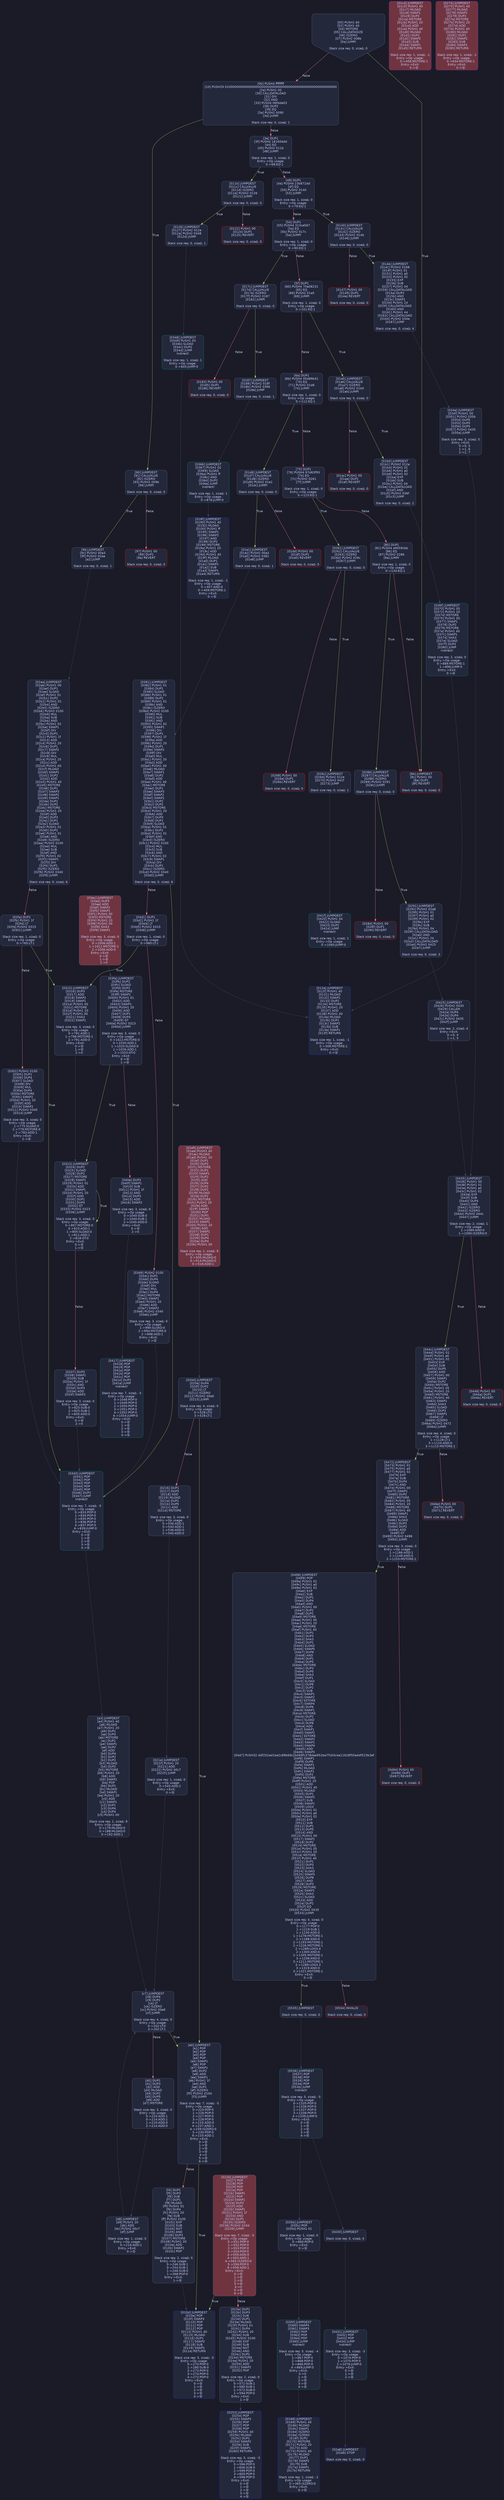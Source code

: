 digraph G {
    node [shape=box, style="filled, rounded", color="#565f89", fontcolor="#c0caf5", fontname="Helvetica", fillcolor="#24283b"];
    edge [color="#414868", fontcolor="#c0caf5", fontname="Helvetica"];
    bgcolor="#1a1b26";
    0 [ label = "[00] PUSH1 60
[02] PUSH1 40
[04] MSTORE
[05] CALLDATASIZE
[06] ISZERO
[07] PUSH2 008b
[0a] JUMPI

Stack size req: 0, sizeΔ: 0
" shape = invhouse]
    1 [ label = "[0b] PUSH4 ffffffff
[10] PUSH29 0100000000000000000000000000000000000000000000000000000000
[2e] PUSH1 00
[30] CALLDATALOAD
[31] DIV
[32] AND
[33] PUSH4 06fdde03
[38] DUP2
[39] EQ
[3a] PUSH2 0090
[3d] JUMPI

Stack size req: 0, sizeΔ: 1
"]
    2 [ label = "[3e] DUP1
[3f] PUSH4 18160ddd
[44] EQ
[45] PUSH2 011b
[48] JUMPI

Stack size req: 1, sizeΔ: 0
Entry->Op usage:
	0->68:EQ:1
"]
    3 [ label = "[49] DUP1
[4a] PUSH4 23b872dd
[4f] EQ
[50] PUSH2 0140
[53] JUMPI

Stack size req: 1, sizeΔ: 0
Entry->Op usage:
	0->79:EQ:1
"]
    4 [ label = "[54] DUP1
[55] PUSH4 313ce567
[5a] EQ
[5b] PUSH2 017c
[5e] JUMPI

Stack size req: 1, sizeΔ: 0
Entry->Op usage:
	0->90:EQ:1
"]
    5 [ label = "[5f] DUP1
[60] PUSH4 70a08231
[65] EQ
[66] PUSH2 01a5
[69] JUMPI

Stack size req: 1, sizeΔ: 0
Entry->Op usage:
	0->101:EQ:1
"]
    6 [ label = "[6a] DUP1
[6b] PUSH4 95d89b41
[70] EQ
[71] PUSH2 01d6
[74] JUMPI

Stack size req: 1, sizeΔ: 0
Entry->Op usage:
	0->112:EQ:1
"]
    7 [ label = "[75] DUP1
[76] PUSH4 97d63f93
[7b] EQ
[7c] PUSH2 0261
[7f] JUMPI

Stack size req: 1, sizeΔ: 0
Entry->Op usage:
	0->123:EQ:1
"]
    8 [ label = "[80] DUP1
[81] PUSH4 a9059cbb
[86] EQ
[87] PUSH2 0286
[8a] JUMPI

Stack size req: 1, sizeΔ: 0
Entry->Op usage:
	0->134:EQ:1
"]
    9 [ label = "[8b] JUMPDEST
[8c] PUSH1 00
[8e] DUP1
[8f] REVERT

Stack size req: 0, sizeΔ: 0
" color = "red"]
    10 [ label = "[90] JUMPDEST
[91] CALLVALUE
[92] ISZERO
[93] PUSH2 009b
[96] JUMPI

Stack size req: 0, sizeΔ: 0
"]
    11 [ label = "[97] PUSH1 00
[99] DUP1
[9a] REVERT

Stack size req: 0, sizeΔ: 0
" color = "red"]
    12 [ label = "[9b] JUMPDEST
[9c] PUSH2 00a3
[9f] PUSH2 02aa
[a2] JUMP

Stack size req: 0, sizeΔ: 1
"]
    13 [ label = "[a3] JUMPDEST
[a4] PUSH1 40
[a6] MLOAD
[a7] PUSH1 20
[a9] DUP1
[aa] DUP3
[ab] MSTORE
[ac] DUP2
[ad] SWAP1
[ae] DUP2
[af] ADD
[b0] DUP4
[b1] DUP2
[b2] DUP2
[b3] MLOAD
[b4] DUP2
[b5] MSTORE
[b6] PUSH1 20
[b8] ADD
[b9] SWAP2
[ba] POP
[bb] DUP1
[bc] MLOAD
[bd] SWAP1
[be] PUSH1 20
[c0] ADD
[c1] SWAP1
[c2] DUP1
[c3] DUP4
[c4] DUP4
[c5] PUSH1 00

Stack size req: 1, sizeΔ: 9
Entry->Op usage:
	0->179:MLOAD:0
	0->188:MLOAD:0
	0->192:ADD:1
"]
    14 [ label = "[c7] JUMPDEST
[c8] DUP4
[c9] DUP2
[ca] LT
[cb] ISZERO
[cc] PUSH2 00e0
[cf] JUMPI

Stack size req: 4, sizeΔ: 0
Entry->Op usage:
	0->202:LT:0
	3->202:LT:1
"]
    15 [ label = "[d0] DUP1
[d1] DUP3
[d2] ADD
[d3] MLOAD
[d4] DUP2
[d5] DUP5
[d6] ADD
[d7] MSTORE

Stack size req: 3, sizeΔ: 0
Entry->Op usage:
	0->210:ADD:1
	0->214:ADD:1
	1->210:ADD:0
	2->214:ADD:0
"]
    16 [ label = "[d8] JUMPDEST
[d9] PUSH1 20
[db] ADD
[dc] PUSH2 00c7
[df] JUMP

Stack size req: 1, sizeΔ: 0
Entry->Op usage:
	0->219:ADD:1
Entry->Exit:
	0->😵
"]
    17 [ label = "[e0] JUMPDEST
[e1] POP
[e2] POP
[e3] POP
[e4] POP
[e5] SWAP1
[e6] POP
[e7] SWAP1
[e8] DUP2
[e9] ADD
[ea] SWAP1
[eb] PUSH1 1f
[ed] AND
[ee] DUP1
[ef] ISZERO
[f0] PUSH2 010d
[f3] JUMPI

Stack size req: 7, sizeΔ: -5
Entry->Op usage:
	0->225:POP:0
	1->226:POP:0
	2->227:POP:0
	3->228:POP:0
	4->233:ADD:0
	4->237:AND:1
	4->239:ISZERO:0
	5->230:POP:0
	6->233:ADD:1
Entry->Exit:
	0->😵
	1->😵
	2->😵
	3->😵
	4->0
	5->😵
	6->😵
"]
    18 [ label = "[f4] DUP1
[f5] DUP3
[f6] SUB
[f7] DUP1
[f8] MLOAD
[f9] PUSH1 01
[fb] DUP4
[fc] PUSH1 20
[fe] SUB
[ff] PUSH2 0100
[0102] EXP
[0103] SUB
[0104] NOT
[0105] AND
[0106] DUP2
[0107] MSTORE
[0108] PUSH1 20
[010a] ADD
[010b] SWAP2
[010c] POP

Stack size req: 2, sizeΔ: 0
Entry->Op usage:
	0->246:SUB:1
	0->254:SUB:1
	1->246:SUB:0
	1->268:POP:0
Entry->Exit:
	1->😵
"]
    19 [ label = "[010d] JUMPDEST
[010e] POP
[010f] SWAP3
[0110] POP
[0111] POP
[0112] POP
[0113] PUSH1 40
[0115] MLOAD
[0116] DUP1
[0117] SWAP2
[0118] SUB
[0119] SWAP1
[011a] RETURN

Stack size req: 5, sizeΔ: -5
Entry->Op usage:
	0->270:POP:0
	1->280:SUB:0
	2->273:POP:0
	3->274:POP:0
	4->272:POP:0
Entry->Exit:
	0->😵
	1->😵
	2->😵
	3->😵
	4->😵
" color = "darkblue"]
    20 [ label = "[011b] JUMPDEST
[011c] CALLVALUE
[011d] ISZERO
[011e] PUSH2 0126
[0121] JUMPI

Stack size req: 0, sizeΔ: 0
"]
    21 [ label = "[0122] PUSH1 00
[0124] DUP1
[0125] REVERT

Stack size req: 0, sizeΔ: 0
" color = "red"]
    22 [ label = "[0126] JUMPDEST
[0127] PUSH2 012e
[012a] PUSH2 0348
[012d] JUMP

Stack size req: 0, sizeΔ: 1
"]
    23 [ label = "[012e] JUMPDEST
[012f] PUSH1 40
[0131] MLOAD
[0132] SWAP1
[0133] DUP2
[0134] MSTORE
[0135] PUSH1 20
[0137] ADD
[0138] PUSH1 40
[013a] MLOAD
[013b] DUP1
[013c] SWAP2
[013d] SUB
[013e] SWAP1
[013f] RETURN

Stack size req: 1, sizeΔ: -1
Entry->Op usage:
	0->308:MSTORE:1
Entry->Exit:
	0->😵
" color = "darkblue"]
    24 [ label = "[0140] JUMPDEST
[0141] CALLVALUE
[0142] ISZERO
[0143] PUSH2 014b
[0146] JUMPI

Stack size req: 0, sizeΔ: 0
"]
    25 [ label = "[0147] PUSH1 00
[0149] DUP1
[014a] REVERT

Stack size req: 0, sizeΔ: 0
" color = "red"]
    26 [ label = "[014b] JUMPDEST
[014c] PUSH2 0168
[014f] PUSH1 01
[0151] PUSH1 a0
[0153] PUSH1 02
[0155] EXP
[0156] SUB
[0157] PUSH1 04
[0159] CALLDATALOAD
[015a] DUP2
[015b] AND
[015c] SWAP1
[015d] PUSH1 24
[015f] CALLDATALOAD
[0160] AND
[0161] PUSH1 44
[0163] CALLDATALOAD
[0164] PUSH2 034e
[0167] JUMP

Stack size req: 0, sizeΔ: 4
"]
    27 [ label = "[0168] JUMPDEST
[0169] PUSH1 40
[016b] MLOAD
[016c] SWAP1
[016d] ISZERO
[016e] ISZERO
[016f] DUP2
[0170] MSTORE
[0171] PUSH1 20
[0173] ADD
[0174] PUSH1 40
[0176] MLOAD
[0177] DUP1
[0178] SWAP2
[0179] SUB
[017a] SWAP1
[017b] RETURN

Stack size req: 1, sizeΔ: -1
Entry->Op usage:
	0->365:ISZERO:0
Entry->Exit:
	0->😵
" color = "darkblue"]
    28 [ label = "[017c] JUMPDEST
[017d] CALLVALUE
[017e] ISZERO
[017f] PUSH2 0187
[0182] JUMPI

Stack size req: 0, sizeΔ: 0
"]
    29 [ label = "[0183] PUSH1 00
[0185] DUP1
[0186] REVERT

Stack size req: 0, sizeΔ: 0
" color = "red"]
    30 [ label = "[0187] JUMPDEST
[0188] PUSH2 018f
[018b] PUSH2 0366
[018e] JUMP

Stack size req: 0, sizeΔ: 1
"]
    31 [ label = "[018f] JUMPDEST
[0190] PUSH1 40
[0192] MLOAD
[0193] PUSH1 ff
[0195] SWAP1
[0196] SWAP2
[0197] AND
[0198] DUP2
[0199] MSTORE
[019a] PUSH1 20
[019c] ADD
[019d] PUSH1 40
[019f] MLOAD
[01a0] DUP1
[01a1] SWAP2
[01a2] SUB
[01a3] SWAP1
[01a4] RETURN

Stack size req: 1, sizeΔ: -1
Entry->Op usage:
	0->407:AND:0
	0->409:MSTORE:1
Entry->Exit:
	0->😵
" color = "darkblue"]
    32 [ label = "[01a5] JUMPDEST
[01a6] CALLVALUE
[01a7] ISZERO
[01a8] PUSH2 01b0
[01ab] JUMPI

Stack size req: 0, sizeΔ: 0
"]
    33 [ label = "[01ac] PUSH1 00
[01ae] DUP1
[01af] REVERT

Stack size req: 0, sizeΔ: 0
" color = "red"]
    34 [ label = "[01b0] JUMPDEST
[01b1] PUSH2 012e
[01b4] PUSH1 01
[01b6] PUSH1 a0
[01b8] PUSH1 02
[01ba] EXP
[01bb] SUB
[01bc] PUSH1 04
[01be] CALLDATALOAD
[01bf] AND
[01c0] PUSH2 036f
[01c3] JUMP

Stack size req: 0, sizeΔ: 2
"]
    35 [ label = "[01c4] JUMPDEST
[01c5] PUSH1 40
[01c7] MLOAD
[01c8] SWAP1
[01c9] DUP2
[01ca] MSTORE
[01cb] PUSH1 20
[01cd] ADD
[01ce] PUSH1 40
[01d0] MLOAD
[01d1] DUP1
[01d2] SWAP2
[01d3] SUB
[01d4] SWAP1
[01d5] RETURN

Stack size req: 1, sizeΔ: -1
Entry->Op usage:
	0->458:MSTORE:1
Entry->Exit:
	0->😵
" color = "darkblue" fillcolor = "#703440"]
    36 [ label = "[01d6] JUMPDEST
[01d7] CALLVALUE
[01d8] ISZERO
[01d9] PUSH2 01e1
[01dc] JUMPI

Stack size req: 0, sizeΔ: 0
"]
    37 [ label = "[01dd] PUSH1 00
[01df] DUP1
[01e0] REVERT

Stack size req: 0, sizeΔ: 0
" color = "red"]
    38 [ label = "[01e1] JUMPDEST
[01e2] PUSH2 00a3
[01e5] PUSH2 0381
[01e8] JUMP

Stack size req: 0, sizeΔ: 1
"]
    39 [ label = "[01e9] JUMPDEST
[01ea] PUSH1 40
[01ec] MLOAD
[01ed] PUSH1 20
[01ef] DUP1
[01f0] DUP3
[01f1] MSTORE
[01f2] DUP2
[01f3] SWAP1
[01f4] DUP2
[01f5] ADD
[01f6] DUP4
[01f7] DUP2
[01f8] DUP2
[01f9] MLOAD
[01fa] DUP2
[01fb] MSTORE
[01fc] PUSH1 20
[01fe] ADD
[01ff] SWAP2
[0200] POP
[0201] DUP1
[0202] MLOAD
[0203] SWAP1
[0204] PUSH1 20
[0206] ADD
[0207] SWAP1
[0208] DUP1
[0209] DUP4
[020a] DUP4
[020b] PUSH1 00

Stack size req: 1, sizeΔ: 9
Entry->Op usage:
	0->505:MLOAD:0
	0->514:MLOAD:0
	0->518:ADD:1
" fillcolor = "#703440"]
    40 [ label = "[020d] JUMPDEST
[020e] DUP4
[020f] DUP2
[0210] LT
[0211] ISZERO
[0212] PUSH2 00e0
[0215] JUMPI

Stack size req: 4, sizeΔ: 0
Entry->Op usage:
	0->528:LT:0
	3->528:LT:1
"]
    41 [ label = "[0216] DUP1
[0217] DUP3
[0218] ADD
[0219] MLOAD
[021a] DUP2
[021b] DUP5
[021c] ADD
[021d] MSTORE

Stack size req: 3, sizeΔ: 0
Entry->Op usage:
	0->536:ADD:1
	0->540:ADD:1
	1->536:ADD:0
	2->540:ADD:0
"]
    42 [ label = "[021e] JUMPDEST
[021f] PUSH1 20
[0221] ADD
[0222] PUSH2 00c7
[0225] JUMP

Stack size req: 1, sizeΔ: 0
Entry->Op usage:
	0->545:ADD:1
Entry->Exit:
	0->😵
"]
    43 [ label = "[0226] JUMPDEST
[0227] POP
[0228] POP
[0229] POP
[022a] POP
[022b] SWAP1
[022c] POP
[022d] SWAP1
[022e] DUP2
[022f] ADD
[0230] SWAP1
[0231] PUSH1 1f
[0233] AND
[0234] DUP1
[0235] ISZERO
[0236] PUSH2 010d
[0239] JUMPI

Stack size req: 7, sizeΔ: -5
Entry->Op usage:
	0->551:POP:0
	1->552:POP:0
	2->553:POP:0
	3->554:POP:0
	4->559:ADD:0
	4->563:AND:1
	4->565:ISZERO:0
	5->556:POP:0
	6->559:ADD:1
Entry->Exit:
	0->😵
	1->😵
	2->😵
	3->😵
	4->0
	5->😵
	6->😵
" fillcolor = "#703440"]
    44 [ label = "[023a] DUP1
[023b] DUP3
[023c] SUB
[023d] DUP1
[023e] MLOAD
[023f] PUSH1 01
[0241] DUP4
[0242] PUSH1 20
[0244] SUB
[0245] PUSH2 0100
[0248] EXP
[0249] SUB
[024a] NOT
[024b] AND
[024c] DUP2
[024d] MSTORE
[024e] PUSH1 20
[0250] ADD
[0251] SWAP2
[0252] POP

Stack size req: 2, sizeΔ: 0
Entry->Op usage:
	0->572:SUB:1
	0->580:SUB:1
	1->572:SUB:0
	1->594:POP:0
Entry->Exit:
	1->😵
"]
    45 [ label = "[0253] JUMPDEST
[0254] POP
[0255] SWAP3
[0256] POP
[0257] POP
[0258] POP
[0259] PUSH1 40
[025b] MLOAD
[025c] DUP1
[025d] SWAP2
[025e] SUB
[025f] SWAP1
[0260] RETURN

Stack size req: 5, sizeΔ: -5
Entry->Op usage:
	0->596:POP:0
	1->606:SUB:0
	2->599:POP:0
	3->600:POP:0
	4->598:POP:0
Entry->Exit:
	0->😵
	1->😵
	2->😵
	3->😵
	4->😵
" color = "darkblue"]
    46 [ label = "[0261] JUMPDEST
[0262] CALLVALUE
[0263] ISZERO
[0264] PUSH2 026c
[0267] JUMPI

Stack size req: 0, sizeΔ: 0
"]
    47 [ label = "[0268] PUSH1 00
[026a] DUP1
[026b] REVERT

Stack size req: 0, sizeΔ: 0
" color = "red"]
    48 [ label = "[026c] JUMPDEST
[026d] PUSH2 012e
[0270] PUSH2 041f
[0273] JUMP

Stack size req: 0, sizeΔ: 1
"]
    49 [ label = "[0274] JUMPDEST
[0275] PUSH1 40
[0277] MLOAD
[0278] SWAP1
[0279] DUP2
[027a] MSTORE
[027b] PUSH1 20
[027d] ADD
[027e] PUSH1 40
[0280] MLOAD
[0281] DUP1
[0282] SWAP2
[0283] SUB
[0284] SWAP1
[0285] RETURN

Stack size req: 1, sizeΔ: -1
Entry->Op usage:
	0->634:MSTORE:1
Entry->Exit:
	0->😵
" color = "darkblue" fillcolor = "#703440"]
    50 [ label = "[0286] JUMPDEST
[0287] CALLVALUE
[0288] ISZERO
[0289] PUSH2 0291
[028c] JUMPI

Stack size req: 0, sizeΔ: 0
"]
    51 [ label = "[028d] PUSH1 00
[028f] DUP1
[0290] REVERT

Stack size req: 0, sizeΔ: 0
" color = "red"]
    52 [ label = "[0291] JUMPDEST
[0292] PUSH2 02a8
[0295] PUSH1 01
[0297] PUSH1 a0
[0299] PUSH1 02
[029b] EXP
[029c] SUB
[029d] PUSH1 04
[029f] CALLDATALOAD
[02a0] AND
[02a1] PUSH1 24
[02a3] CALLDATALOAD
[02a4] PUSH2 0425
[02a7] JUMP

Stack size req: 0, sizeΔ: 3
"]
    53 [ label = "[02a8] JUMPDEST
[02a9] STOP

Stack size req: 0, sizeΔ: 0
" color = "darkblue"]
    54 [ label = "[02aa] JUMPDEST
[02ab] PUSH1 00
[02ad] DUP1
[02ae] SLOAD
[02af] PUSH1 01
[02b1] DUP2
[02b2] PUSH1 01
[02b4] AND
[02b5] ISZERO
[02b6] PUSH2 0100
[02b9] MUL
[02ba] SUB
[02bb] AND
[02bc] PUSH1 02
[02be] SWAP1
[02bf] DIV
[02c0] DUP1
[02c1] PUSH1 1f
[02c3] ADD
[02c4] PUSH1 20
[02c6] DUP1
[02c7] SWAP2
[02c8] DIV
[02c9] MUL
[02ca] PUSH1 20
[02cc] ADD
[02cd] PUSH1 40
[02cf] MLOAD
[02d0] SWAP1
[02d1] DUP2
[02d2] ADD
[02d3] PUSH1 40
[02d5] MSTORE
[02d6] DUP1
[02d7] SWAP3
[02d8] SWAP2
[02d9] SWAP1
[02da] DUP2
[02db] DUP2
[02dc] MSTORE
[02dd] PUSH1 20
[02df] ADD
[02e0] DUP3
[02e1] DUP1
[02e2] SLOAD
[02e3] PUSH1 01
[02e5] DUP2
[02e6] PUSH1 01
[02e8] AND
[02e9] ISZERO
[02ea] PUSH2 0100
[02ed] MUL
[02ee] SUB
[02ef] AND
[02f0] PUSH1 02
[02f2] SWAP1
[02f3] DIV
[02f4] DUP1
[02f5] ISZERO
[02f6] PUSH2 0340
[02f9] JUMPI

Stack size req: 0, sizeΔ: 6
"]
    55 [ label = "[02fa] DUP1
[02fb] PUSH1 1f
[02fd] LT
[02fe] PUSH2 0315
[0301] JUMPI

Stack size req: 1, sizeΔ: 0
Entry->Op usage:
	0->765:LT:1
"]
    56 [ label = "[0302] PUSH2 0100
[0305] DUP1
[0306] DUP4
[0307] SLOAD
[0308] DIV
[0309] MUL
[030a] DUP4
[030b] MSTORE
[030c] SWAP2
[030d] PUSH1 20
[030f] ADD
[0310] SWAP2
[0311] PUSH2 0340
[0314] JUMP

Stack size req: 3, sizeΔ: 0
Entry->Op usage:
	1->775:SLOAD:0
	2->779:MSTORE:0
	2->783:ADD:1
Entry->Exit:
	2->😵
"]
    57 [ label = "[0315] JUMPDEST
[0316] DUP3
[0317] ADD
[0318] SWAP2
[0319] SWAP1
[031a] PUSH1 00
[031c] MSTORE
[031d] PUSH1 20
[031f] PUSH1 00
[0321] SHA3
[0322] SWAP1

Stack size req: 3, sizeΔ: 0
Entry->Op usage:
	0->791:ADD:1
	1->796:MSTORE:1
	2->791:ADD:0
Entry->Exit:
	0->😵
	1->😵
	2->0
"]
    58 [ label = "[0323] JUMPDEST
[0324] DUP2
[0325] SLOAD
[0326] DUP2
[0327] MSTORE
[0328] SWAP1
[0329] PUSH1 01
[032b] ADD
[032c] SWAP1
[032d] PUSH1 20
[032f] ADD
[0330] DUP1
[0331] DUP4
[0332] GT
[0333] PUSH2 0323
[0336] JUMPI

Stack size req: 3, sizeΔ: 0
Entry->Op usage:
	0->807:MSTORE:0
	0->815:ADD:1
	1->805:SLOAD:0
	1->811:ADD:1
	2->818:GT:0
Entry->Exit:
	0->😵
	1->😵
"]
    59 [ label = "[0337] DUP3
[0338] SWAP1
[0339] SUB
[033a] PUSH1 1f
[033c] AND
[033d] DUP3
[033e] ADD
[033f] SWAP2

Stack size req: 3, sizeΔ: 0
Entry->Op usage:
	0->825:SUB:0
	2->825:SUB:1
	2->830:ADD:0
Entry->Exit:
	0->😵
	2->0
"]
    60 [ label = "[0340] JUMPDEST
[0341] POP
[0342] POP
[0343] POP
[0344] POP
[0345] POP
[0346] DUP2
[0347] JUMP
Indirect!

Stack size req: 7, sizeΔ: -5
Entry->Op usage:
	0->833:POP:0
	1->834:POP:0
	2->835:POP:0
	3->836:POP:0
	4->837:POP:0
	6->839:JUMP:0
Entry->Exit:
	0->😵
	1->😵
	2->😵
	3->😵
	4->😵
" color = "teal"]
    61 [ label = "[0348] JUMPDEST
[0349] PUSH1 03
[034b] SLOAD
[034c] DUP2
[034d] JUMP
Indirect!

Stack size req: 1, sizeΔ: 1
Entry->Op usage:
	0->845:JUMP:0
" color = "teal"]
    62 [ label = "[034e] JUMPDEST
[034f] PUSH1 00
[0351] PUSH2 035b
[0354] DUP5
[0355] DUP5
[0356] DUP5
[0357] PUSH2 0435
[035a] JUMP

Stack size req: 3, sizeΔ: 5
Entry->Exit:
	0->0, 5
	1->1, 6
	2->2, 7
"]
    63 [ label = "[035b] JUMPDEST
[035c] POP
[035d] PUSH1 01

Stack size req: 1, sizeΔ: 0
Entry->Op usage:
	0->860:POP:0
Entry->Exit:
	0->😵
"]
    64 [ label = "[035f] JUMPDEST
[0360] SWAP4
[0361] SWAP3
[0362] POP
[0363] POP
[0364] POP
[0365] JUMP
Indirect!

Stack size req: 5, sizeΔ: -4
Entry->Op usage:
	1->867:POP:0
	2->868:POP:0
	3->866:POP:0
	4->869:JUMP:0
Entry->Exit:
	0->0
	1->😵
	2->😵
	3->😵
	4->😵
" color = "teal"]
    65 [ label = "[0366] JUMPDEST
[0367] PUSH1 02
[0369] SLOAD
[036a] PUSH1 ff
[036c] AND
[036d] DUP2
[036e] JUMP
Indirect!

Stack size req: 1, sizeΔ: 1
Entry->Op usage:
	0->878:JUMP:0
" color = "teal"]
    66 [ label = "[036f] JUMPDEST
[0370] PUSH1 05
[0372] PUSH1 20
[0374] MSTORE
[0375] PUSH1 00
[0377] SWAP1
[0378] DUP2
[0379] MSTORE
[037a] PUSH1 40
[037c] SWAP1
[037d] SHA3
[037e] SLOAD
[037f] DUP2
[0380] JUMP
Indirect!

Stack size req: 2, sizeΔ: 0
Entry->Op usage:
	0->889:MSTORE:1
	1->896:JUMP:0
Entry->Exit:
	0->😵
" color = "teal"]
    67 [ label = "[0381] JUMPDEST
[0382] PUSH1 01
[0384] DUP1
[0385] SLOAD
[0386] PUSH1 01
[0388] DUP2
[0389] PUSH1 01
[038b] AND
[038c] ISZERO
[038d] PUSH2 0100
[0390] MUL
[0391] SUB
[0392] AND
[0393] PUSH1 02
[0395] SWAP1
[0396] DIV
[0397] DUP1
[0398] PUSH1 1f
[039a] ADD
[039b] PUSH1 20
[039d] DUP1
[039e] SWAP2
[039f] DIV
[03a0] MUL
[03a1] PUSH1 20
[03a3] ADD
[03a4] PUSH1 40
[03a6] MLOAD
[03a7] SWAP1
[03a8] DUP2
[03a9] ADD
[03aa] PUSH1 40
[03ac] MSTORE
[03ad] DUP1
[03ae] SWAP3
[03af] SWAP2
[03b0] SWAP1
[03b1] DUP2
[03b2] DUP2
[03b3] MSTORE
[03b4] PUSH1 20
[03b6] ADD
[03b7] DUP3
[03b8] DUP1
[03b9] SLOAD
[03ba] PUSH1 01
[03bc] DUP2
[03bd] PUSH1 01
[03bf] AND
[03c0] ISZERO
[03c1] PUSH2 0100
[03c4] MUL
[03c5] SUB
[03c6] AND
[03c7] PUSH1 02
[03c9] SWAP1
[03ca] DIV
[03cb] DUP1
[03cc] ISZERO
[03cd] PUSH2 0340
[03d0] JUMPI

Stack size req: 0, sizeΔ: 6
"]
    68 [ label = "[03d1] DUP1
[03d2] PUSH1 1f
[03d4] LT
[03d5] PUSH2 0315
[03d8] JUMPI

Stack size req: 1, sizeΔ: 0
Entry->Op usage:
	0->980:LT:1
"]
    69 [ label = "[03d9] PUSH2 0100
[03dc] DUP1
[03dd] DUP4
[03de] SLOAD
[03df] DIV
[03e0] MUL
[03e1] DUP4
[03e2] MSTORE
[03e3] SWAP2
[03e4] PUSH1 20
[03e6] ADD
[03e7] SWAP2
[03e8] PUSH2 0340
[03eb] JUMP

Stack size req: 3, sizeΔ: 0
Entry->Op usage:
	1->990:SLOAD:0
	2->994:MSTORE:0
	2->998:ADD:1
Entry->Exit:
	2->😵
"]
    70 [ label = "[03ec] JUMPDEST
[03ed] DUP3
[03ee] ADD
[03ef] SWAP2
[03f0] SWAP1
[03f1] PUSH1 00
[03f3] MSTORE
[03f4] PUSH1 20
[03f6] PUSH1 00
[03f8] SHA3
[03f9] SWAP1

Stack size req: 3, sizeΔ: 0
Entry->Op usage:
	0->1006:ADD:1
	1->1011:MSTORE:1
	2->1006:ADD:0
Entry->Exit:
	0->😵
	1->😵
	2->0
" fillcolor = "#703440"]
    71 [ label = "[03fa] JUMPDEST
[03fb] DUP2
[03fc] SLOAD
[03fd] DUP2
[03fe] MSTORE
[03ff] SWAP1
[0400] PUSH1 01
[0402] ADD
[0403] SWAP1
[0404] PUSH1 20
[0406] ADD
[0407] DUP1
[0408] DUP4
[0409] GT
[040a] PUSH2 0323
[040d] JUMPI

Stack size req: 3, sizeΔ: 0
Entry->Op usage:
	0->1022:MSTORE:0
	0->1030:ADD:1
	1->1020:SLOAD:0
	1->1026:ADD:1
	2->1033:GT:0
Entry->Exit:
	0->😵
	1->😵
"]
    72 [ label = "[040e] DUP3
[040f] SWAP1
[0410] SUB
[0411] PUSH1 1f
[0413] AND
[0414] DUP3
[0415] ADD
[0416] SWAP2

Stack size req: 3, sizeΔ: 0
Entry->Op usage:
	0->1040:SUB:0
	2->1040:SUB:1
	2->1045:ADD:0
Entry->Exit:
	0->😵
	2->0
"]
    73 [ label = "[0417] JUMPDEST
[0418] POP
[0419] POP
[041a] POP
[041b] POP
[041c] POP
[041d] DUP2
[041e] JUMP
Indirect!

Stack size req: 7, sizeΔ: -5
Entry->Op usage:
	0->1048:POP:0
	1->1049:POP:0
	2->1050:POP:0
	3->1051:POP:0
	4->1052:POP:0
	6->1054:JUMP:0
Entry->Exit:
	0->😵
	1->😵
	2->😵
	3->😵
	4->😵
" color = "teal"]
    74 [ label = "[041f] JUMPDEST
[0420] PUSH1 04
[0422] SLOAD
[0423] DUP2
[0424] JUMP
Indirect!

Stack size req: 1, sizeΔ: 1
Entry->Op usage:
	0->1060:JUMP:0
" color = "teal"]
    75 [ label = "[0425] JUMPDEST
[0426] PUSH2 0430
[0429] CALLER
[042a] DUP4
[042b] DUP4
[042c] PUSH2 0435
[042f] JUMP

Stack size req: 2, sizeΔ: 4
Entry->Exit:
	0->0, 4
	1->1, 5
"]
    76 [ label = "[0430] JUMPDEST

Stack size req: 0, sizeΔ: 0
"]
    77 [ label = "[0431] JUMPDEST
[0432] POP
[0433] POP
[0434] JUMP
Indirect!

Stack size req: 3, sizeΔ: -3
Entry->Op usage:
	0->1074:POP:0
	1->1075:POP:0
	2->1076:JUMP:0
Entry->Exit:
	0->😵
	1->😵
	2->😵
" color = "teal"]
    78 [ label = "[0435] JUMPDEST
[0436] PUSH1 00
[0438] PUSH1 01
[043a] PUSH1 a0
[043c] PUSH1 02
[043e] EXP
[043f] SUB
[0440] DUP4
[0441] AND
[0442] ISZERO
[0443] ISZERO
[0444] PUSH2 044c
[0447] JUMPI

Stack size req: 2, sizeΔ: 1
Entry->Op usage:
	1->1089:AND:0
	1->1090:ISZERO:0
"]
    79 [ label = "[0448] PUSH1 00
[044a] DUP1
[044b] REVERT

Stack size req: 0, sizeΔ: 0
" color = "red"]
    80 [ label = "[044c] JUMPDEST
[044d] PUSH1 01
[044f] PUSH1 a0
[0451] PUSH1 02
[0453] EXP
[0454] SUB
[0455] DUP5
[0456] AND
[0457] PUSH1 00
[0459] SWAP1
[045a] DUP2
[045b] MSTORE
[045c] PUSH1 05
[045e] PUSH1 20
[0460] MSTORE
[0461] PUSH1 40
[0463] SWAP1
[0464] SHA3
[0465] SLOAD
[0466] DUP3
[0467] SWAP1
[0468] LT
[0469] ISZERO
[046a] PUSH2 0472
[046d] JUMPI

Stack size req: 4, sizeΔ: 0
Entry->Op usage:
	1->1128:LT:1
	3->1110:AND:0
	3->1115:MSTORE:1
"]
    81 [ label = "[046e] PUSH1 00
[0470] DUP1
[0471] REVERT

Stack size req: 0, sizeΔ: 0
" color = "red"]
    82 [ label = "[0472] JUMPDEST
[0473] PUSH1 01
[0475] PUSH1 a0
[0477] PUSH1 02
[0479] EXP
[047a] SUB
[047b] DUP4
[047c] AND
[047d] PUSH1 00
[047f] SWAP1
[0480] DUP2
[0481] MSTORE
[0482] PUSH1 05
[0484] PUSH1 20
[0486] MSTORE
[0487] PUSH1 40
[0489] SWAP1
[048a] SHA3
[048b] SLOAD
[048c] DUP3
[048d] DUP2
[048e] ADD
[048f] GT
[0490] PUSH2 0498
[0493] JUMPI

Stack size req: 3, sizeΔ: 0
Entry->Op usage:
	1->1166:ADD:1
	2->1148:AND:0
	2->1153:MSTORE:1
"]
    83 [ label = "[0494] PUSH1 00
[0496] DUP1
[0497] REVERT

Stack size req: 0, sizeΔ: 0
" color = "red"]
    84 [ label = "[0498] JUMPDEST
[0499] POP
[049a] PUSH1 01
[049c] PUSH1 a0
[049e] PUSH1 02
[04a0] EXP
[04a1] SUB
[04a2] DUP1
[04a3] DUP4
[04a4] AND
[04a5] PUSH1 00
[04a7] DUP2
[04a8] DUP2
[04a9] MSTORE
[04aa] PUSH1 05
[04ac] PUSH1 20
[04ae] MSTORE
[04af] PUSH1 40
[04b1] DUP1
[04b2] DUP3
[04b3] SHA3
[04b4] DUP1
[04b5] SLOAD
[04b6] SWAP5
[04b7] DUP9
[04b8] AND
[04b9] DUP1
[04ba] DUP5
[04bb] MSTORE
[04bc] DUP3
[04bd] DUP5
[04be] SHA3
[04bf] DUP1
[04c0] SLOAD
[04c1] DUP9
[04c2] DUP2
[04c3] SUB
[04c4] SWAP1
[04c5] SWAP2
[04c6] SSTORE
[04c7] SWAP4
[04c8] DUP6
[04c9] SWAP1
[04ca] MSTORE
[04cb] DUP2
[04cc] SLOAD
[04cd] DUP8
[04ce] ADD
[04cf] SWAP1
[04d0] SWAP2
[04d1] SSTORE
[04d2] SWAP2
[04d3] SWAP1
[04d4] SWAP4
[04d5] ADD
[04d6] SWAP3
[04d7] PUSH32 ddf252ad1be2c89b69c2b068fc378daa952ba7f163c4a11628f55a4df523b3ef
[04f8] SWAP1
[04f9] DUP6
[04fa] SWAP1
[04fb] MLOAD
[04fc] SWAP1
[04fd] DUP2
[04fe] MSTORE
[04ff] PUSH1 20
[0501] ADD
[0502] PUSH1 40
[0504] MLOAD
[0505] DUP1
[0506] SWAP2
[0507] SUB
[0508] SWAP1
[0509] LOG3
[050a] PUSH1 01
[050c] PUSH1 a0
[050e] PUSH1 02
[0510] EXP
[0511] SUB
[0512] DUP1
[0513] DUP5
[0514] AND
[0515] PUSH1 00
[0517] SWAP1
[0518] DUP2
[0519] MSTORE
[051a] PUSH1 05
[051c] PUSH1 20
[051e] MSTORE
[051f] PUSH1 40
[0521] DUP1
[0522] DUP3
[0523] SHA3
[0524] SLOAD
[0525] SWAP3
[0526] DUP8
[0527] AND
[0528] DUP3
[0529] MSTORE
[052a] SWAP1
[052b] SHA3
[052c] SLOAD
[052d] ADD
[052e] DUP2
[052f] EQ
[0530] PUSH2 0535
[0533] JUMPI

Stack size req: 4, sizeΔ: 0
Entry->Op usage:
	0->1177:POP:0
	1->1219:SUB:1
	1->1230:ADD:0
	1->1278:MSTORE:1
	2->1188:AND:0
	2->1193:MSTORE:1
	2->1226:MSTORE:1
	2->1289:LOG3:4
	2->1300:AND:0
	2->1305:MSTORE:1
	3->1208:AND:0
	3->1211:MSTORE:1
	3->1289:LOG3:3
	3->1319:AND:0
	3->1321:MSTORE:1
Entry->Exit:
	0->😵
"]
    85 [ label = "[0534] INVALID

Stack size req: 0, sizeΔ: 0
" color = "red"]
    86 [ label = "[0535] JUMPDEST

Stack size req: 0, sizeΔ: 0
"]
    87 [ label = "[0536] JUMPDEST
[0537] POP
[0538] POP
[0539] POP
[053a] POP
[053b] JUMP
Indirect!

Stack size req: 5, sizeΔ: -5
Entry->Op usage:
	0->1335:POP:0
	1->1336:POP:0
	2->1337:POP:0
	3->1338:POP:0
	4->1339:JUMP:0
Entry->Exit:
	0->😵
	1->😵
	2->😵
	3->😵
	4->😵
" color = "teal"]
    0 -> 1 [ label = "False" color = "#f7768e"]
    0 -> 9 [ label = "True" color = "#9ece6a"]
    1 -> 2 [ label = "False" color = "#f7768e"]
    1 -> 10 [ label = "True" color = "#9ece6a"]
    2 -> 3 [ label = "False" color = "#f7768e"]
    2 -> 20 [ label = "True" color = "#9ece6a"]
    3 -> 4 [ label = "False" color = "#f7768e"]
    3 -> 24 [ label = "True" color = "#9ece6a"]
    4 -> 5 [ label = "False" color = "#f7768e"]
    4 -> 28 [ label = "True" color = "#9ece6a"]
    5 -> 6 [ label = "False" color = "#f7768e"]
    5 -> 32 [ label = "True" color = "#9ece6a"]
    6 -> 7 [ label = "False" color = "#f7768e"]
    6 -> 36 [ label = "True" color = "#9ece6a"]
    7 -> 8 [ label = "False" color = "#f7768e"]
    7 -> 46 [ label = "True" color = "#9ece6a"]
    8 -> 9 [ label = "False" color = "#f7768e"]
    8 -> 50 [ label = "True" color = "#9ece6a"]
    10 -> 11 [ label = "False" color = "#f7768e"]
    10 -> 12 [ label = "True" color = "#9ece6a"]
    12 -> 54 [ ]
    13 -> 14 [ ]
    14 -> 15 [ label = "False" color = "#f7768e"]
    14 -> 17 [ label = "True" color = "#9ece6a"]
    15 -> 16 [ ]
    16 -> 14 [ ]
    17 -> 18 [ label = "False" color = "#f7768e"]
    17 -> 19 [ label = "True" color = "#9ece6a"]
    18 -> 19 [ ]
    20 -> 21 [ label = "False" color = "#f7768e"]
    20 -> 22 [ label = "True" color = "#9ece6a"]
    22 -> 61 [ ]
    24 -> 25 [ label = "False" color = "#f7768e"]
    24 -> 26 [ label = "True" color = "#9ece6a"]
    26 -> 62 [ ]
    28 -> 29 [ label = "False" color = "#f7768e"]
    28 -> 30 [ label = "True" color = "#9ece6a"]
    30 -> 65 [ ]
    32 -> 33 [ label = "False" color = "#f7768e"]
    32 -> 34 [ label = "True" color = "#9ece6a"]
    34 -> 66 [ ]
    36 -> 37 [ label = "False" color = "#f7768e"]
    36 -> 38 [ label = "True" color = "#9ece6a"]
    38 -> 67 [ ]
    39 -> 40 [ ]
    40 -> 41 [ label = "False" color = "#f7768e"]
    40 -> 17 [ label = "True" color = "#9ece6a"]
    41 -> 42 [ ]
    42 -> 14 [ ]
    43 -> 44 [ label = "False" color = "#f7768e"]
    43 -> 19 [ label = "True" color = "#9ece6a"]
    44 -> 45 [ ]
    46 -> 47 [ label = "False" color = "#f7768e"]
    46 -> 48 [ label = "True" color = "#9ece6a"]
    48 -> 74 [ ]
    50 -> 51 [ label = "False" color = "#f7768e"]
    50 -> 52 [ label = "True" color = "#9ece6a"]
    52 -> 75 [ ]
    54 -> 55 [ label = "False" color = "#f7768e"]
    54 -> 60 [ label = "True" color = "#9ece6a"]
    55 -> 56 [ label = "False" color = "#f7768e"]
    55 -> 57 [ label = "True" color = "#9ece6a"]
    56 -> 60 [ ]
    57 -> 58 [ ]
    58 -> 59 [ label = "False" color = "#f7768e"]
    58 -> 58 [ label = "True" color = "#9ece6a"]
    59 -> 60 [ ]
    62 -> 78 [ ]
    63 -> 64 [ ]
    67 -> 68 [ label = "False" color = "#f7768e"]
    67 -> 60 [ label = "True" color = "#9ece6a"]
    68 -> 69 [ label = "False" color = "#f7768e"]
    68 -> 57 [ label = "True" color = "#9ece6a"]
    69 -> 60 [ ]
    70 -> 71 [ ]
    71 -> 72 [ label = "False" color = "#f7768e"]
    71 -> 58 [ label = "True" color = "#9ece6a"]
    72 -> 73 [ ]
    75 -> 78 [ ]
    76 -> 77 [ ]
    78 -> 79 [ label = "False" color = "#f7768e"]
    78 -> 80 [ label = "True" color = "#9ece6a"]
    80 -> 81 [ label = "False" color = "#f7768e"]
    80 -> 82 [ label = "True" color = "#9ece6a"]
    82 -> 83 [ label = "False" color = "#f7768e"]
    82 -> 84 [ label = "True" color = "#9ece6a"]
    84 -> 85 [ label = "False" color = "#f7768e"]
    84 -> 86 [ label = "True" color = "#9ece6a"]
    86 -> 87 [ ]
    60 -> 13 [ ]
    61 -> 23 [ ]
    87 -> 63 [ ]
    64 -> 27 [ ]
    65 -> 31 [ ]
    66 -> 23 [ ]
    74 -> 23 [ ]
    87 -> 76 [ ]
    77 -> 53 [ ]

}
